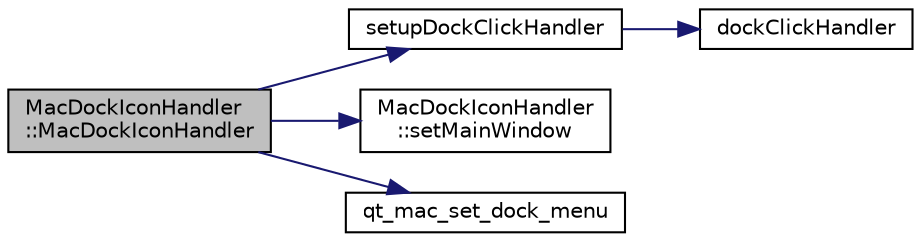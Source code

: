 digraph "MacDockIconHandler::MacDockIconHandler"
{
  edge [fontname="Helvetica",fontsize="10",labelfontname="Helvetica",labelfontsize="10"];
  node [fontname="Helvetica",fontsize="10",shape=record];
  rankdir="LR";
  Node3 [label="MacDockIconHandler\l::MacDockIconHandler",height=0.2,width=0.4,color="black", fillcolor="grey75", style="filled", fontcolor="black"];
  Node3 -> Node4 [color="midnightblue",fontsize="10",style="solid",fontname="Helvetica"];
  Node4 [label="setupDockClickHandler",height=0.2,width=0.4,color="black", fillcolor="white", style="filled",URL="$macdockiconhandler_8mm.html#a9aec1ea4fb1121c1b089c5cb11445732"];
  Node4 -> Node5 [color="midnightblue",fontsize="10",style="solid",fontname="Helvetica"];
  Node5 [label="dockClickHandler",height=0.2,width=0.4,color="black", fillcolor="white", style="filled",URL="$macdockiconhandler_8mm.html#ab33de6d790611e30eb1985cca6ef2679"];
  Node3 -> Node6 [color="midnightblue",fontsize="10",style="solid",fontname="Helvetica"];
  Node6 [label="MacDockIconHandler\l::setMainWindow",height=0.2,width=0.4,color="black", fillcolor="white", style="filled",URL="$class_mac_dock_icon_handler.html#a4d2d18c7d56286ea745e349497941293"];
  Node3 -> Node7 [color="midnightblue",fontsize="10",style="solid",fontname="Helvetica"];
  Node7 [label="qt_mac_set_dock_menu",height=0.2,width=0.4,color="black", fillcolor="white", style="filled",URL="$macdockiconhandler_8mm.html#a97dcb4b8c1bda1b1e4a29fd1c36b6c47"];
}
